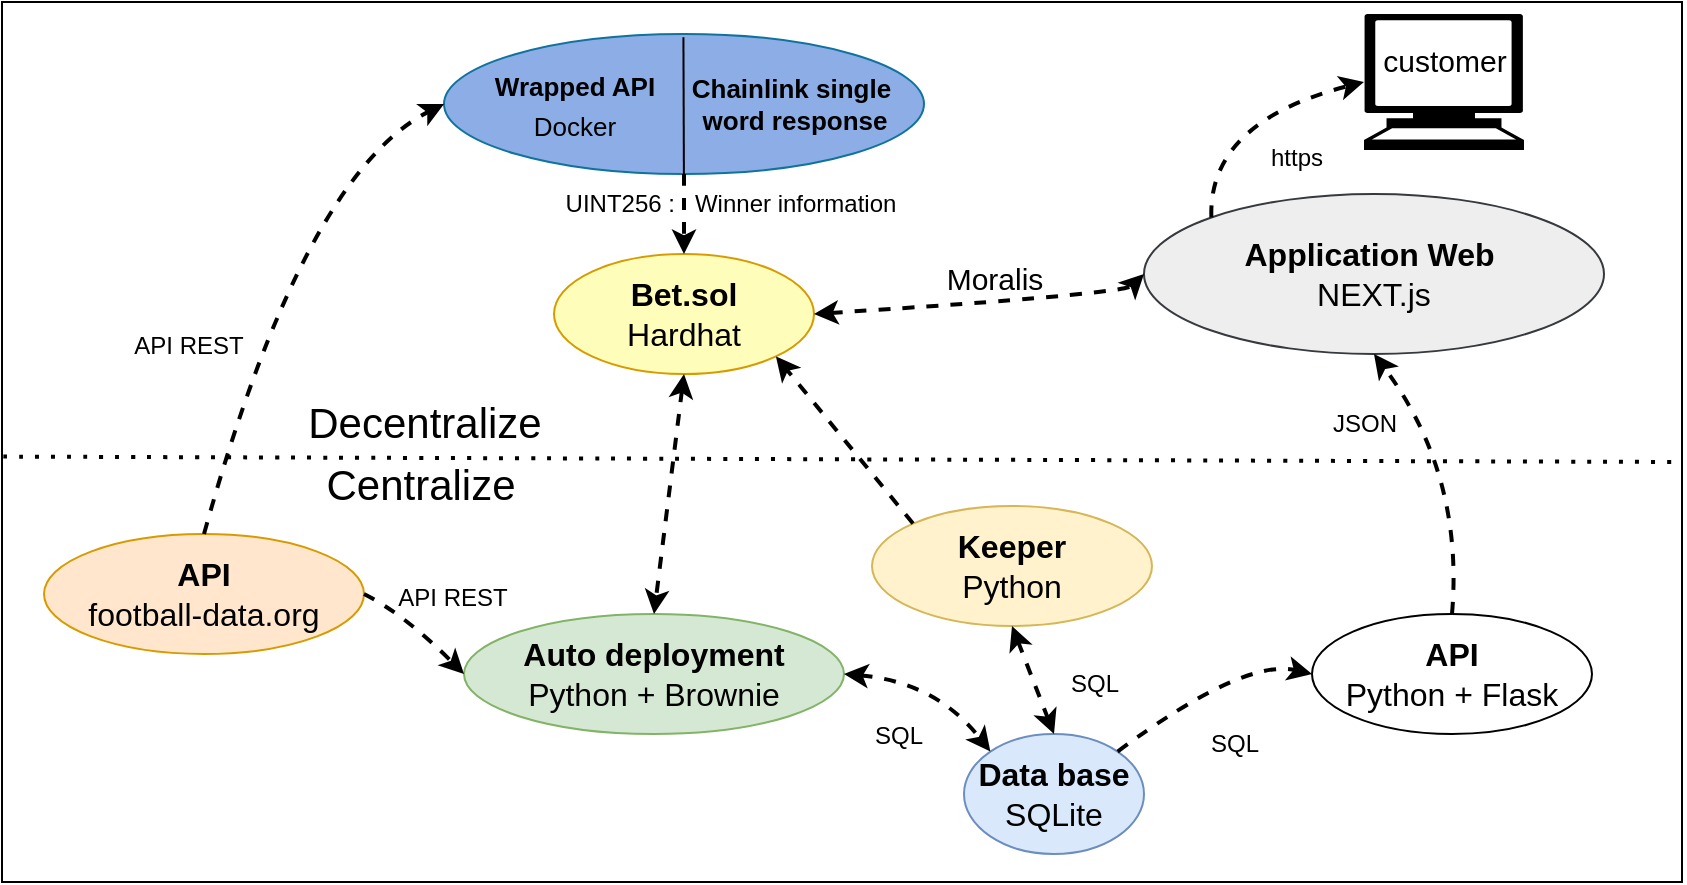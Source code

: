 <mxfile version="20.4.1" type="device"><diagram id="oLU-uPrBzbeZ1MAkRmQW" name="Page-1"><mxGraphModel dx="1903" dy="547" grid="1" gridSize="4" guides="1" tooltips="1" connect="1" arrows="1" fold="1" page="1" pageScale="1" pageWidth="850" pageHeight="1100" math="0" shadow="0"><root><mxCell id="0"/><mxCell id="1" parent="0"/><mxCell id="ACB41u7Kq91Ow9MT8jL0-2" value="&lt;font style=&quot;font-size: 13px;&quot;&gt;&amp;nbsp; &amp;nbsp; &amp;nbsp; &amp;nbsp; &amp;nbsp; &amp;nbsp; &amp;nbsp; &amp;nbsp; &amp;nbsp; &amp;nbsp; &amp;nbsp; &amp;nbsp; &amp;nbsp; &amp;nbsp; &amp;nbsp; &amp;nbsp;&amp;nbsp;&lt;/font&gt;" style="ellipse;whiteSpace=wrap;html=1;fillColor=#8CADE6;strokeColor=#10739e;rounded=0;" parent="1" vertex="1"><mxGeometry x="30" y="20" width="240" height="70" as="geometry"/></mxCell><mxCell id="ACB41u7Kq91Ow9MT8jL0-8" value="&lt;font style=&quot;font-size: 16px;&quot;&gt;&lt;b&gt;Application Web&amp;nbsp;&lt;br&gt;&lt;/b&gt;NEXT.js&lt;/font&gt;" style="ellipse;whiteSpace=wrap;html=1;fillColor=#eeeeee;strokeColor=#36393d;rounded=0;" parent="1" vertex="1"><mxGeometry x="380" y="100" width="230" height="80" as="geometry"/></mxCell><mxCell id="ACB41u7Kq91Ow9MT8jL0-9" value="&lt;span style=&quot;font-size: 16px;&quot;&gt;&lt;b&gt;API&lt;br&gt;&lt;/b&gt;football-data.org&lt;br&gt;&lt;/span&gt;" style="ellipse;whiteSpace=wrap;html=1;fillColor=#ffe6cc;strokeColor=#d79b00;rounded=0;" parent="1" vertex="1"><mxGeometry x="-170" y="270" width="160" height="60" as="geometry"/></mxCell><mxCell id="ACB41u7Kq91Ow9MT8jL0-10" value="&lt;font style=&quot;font-size: 16px;&quot;&gt;&lt;b&gt;Bet.sol&lt;br&gt;&lt;/b&gt;Hardhat&lt;/font&gt;" style="ellipse;whiteSpace=wrap;html=1;fillColor=#FFFDBA;strokeColor=#d79b00;rounded=0;" parent="1" vertex="1"><mxGeometry x="85" y="130" width="130" height="60" as="geometry"/></mxCell><mxCell id="ACB41u7Kq91Ow9MT8jL0-12" value="" style="endArrow=none;html=1;rounded=0;fontSize=16;exitX=0.374;exitY=0.99;exitDx=0;exitDy=0;exitPerimeter=0;entryX=0.373;entryY=0.013;entryDx=0;entryDy=0;entryPerimeter=0;curved=1;" parent="1" edge="1"><mxGeometry width="50" height="50" relative="1" as="geometry"><mxPoint x="149.95" y="90.0" as="sourcePoint"/><mxPoint x="149.71" y="21.61" as="targetPoint"/></mxGeometry></mxCell><mxCell id="ACB41u7Kq91Ow9MT8jL0-13" value="&lt;font style=&quot;font-size: 13px;&quot;&gt;&lt;b&gt;Wrapped API&lt;br&gt;&lt;/b&gt;Docker&lt;br&gt;&lt;/font&gt;" style="text;html=1;align=center;verticalAlign=middle;resizable=0;points=[];autosize=1;strokeColor=none;fillColor=none;fontSize=16;rounded=0;" parent="1" vertex="1"><mxGeometry x="43" y="29" width="104" height="52" as="geometry"/></mxCell><mxCell id="ACB41u7Kq91Ow9MT8jL0-14" value="&lt;span style=&quot;&quot;&gt;&lt;b&gt;Chainlink single&amp;nbsp;&lt;br&gt;word response&lt;br&gt;&lt;/b&gt;&lt;/span&gt;" style="text;html=1;align=center;verticalAlign=middle;resizable=0;points=[];autosize=1;strokeColor=none;fillColor=none;fontSize=13;rounded=0;" parent="1" vertex="1"><mxGeometry x="143" y="33" width="124" height="44" as="geometry"/></mxCell><mxCell id="ACB41u7Kq91Ow9MT8jL0-15" value="&lt;span style=&quot;font-size: 16px;&quot;&gt;&lt;b&gt;Auto deployment&lt;br&gt;&lt;/b&gt;Python + Brownie&lt;/span&gt;" style="ellipse;whiteSpace=wrap;html=1;fillColor=#d5e8d4;strokeColor=#82b366;rounded=0;" parent="1" vertex="1"><mxGeometry x="40" y="310" width="190" height="60" as="geometry"/></mxCell><mxCell id="ACB41u7Kq91Ow9MT8jL0-16" value="&lt;font style=&quot;font-size: 16px;&quot;&gt;&lt;b&gt;API&lt;/b&gt;&lt;br&gt;Python + Flask&lt;/font&gt;" style="ellipse;whiteSpace=wrap;html=1;rounded=0;" parent="1" vertex="1"><mxGeometry x="464" y="310" width="140" height="60" as="geometry"/></mxCell><mxCell id="ACB41u7Kq91Ow9MT8jL0-17" value="&lt;font style=&quot;font-size: 16px;&quot;&gt;&lt;b&gt;Data base&lt;br&gt;&lt;/b&gt;SQLite&lt;/font&gt;" style="ellipse;whiteSpace=wrap;html=1;fillColor=#dae8fc;strokeColor=#6c8ebf;rounded=0;" parent="1" vertex="1"><mxGeometry x="290" y="370" width="90" height="60" as="geometry"/></mxCell><mxCell id="ACB41u7Kq91Ow9MT8jL0-19" value="" style="endArrow=classic;html=1;rounded=0;fontSize=16;exitX=1;exitY=0.5;exitDx=0;exitDy=0;entryX=0;entryY=0.5;entryDx=0;entryDy=0;dashed=1;startArrow=classic;startFill=1;strokeWidth=2;curved=1;" parent="1" source="ACB41u7Kq91Ow9MT8jL0-10" target="ACB41u7Kq91Ow9MT8jL0-8" edge="1"><mxGeometry width="50" height="50" relative="1" as="geometry"><mxPoint x="380" y="230" as="sourcePoint"/><mxPoint x="430" y="180" as="targetPoint"/><Array as="points"><mxPoint x="370" y="150"/></Array></mxGeometry></mxCell><mxCell id="ACB41u7Kq91Ow9MT8jL0-20" value="" style="endArrow=classic;html=1;rounded=0;fontSize=16;exitX=0.5;exitY=1;exitDx=0;exitDy=0;entryX=0.5;entryY=0;entryDx=0;entryDy=0;dashed=1;startArrow=classic;startFill=1;strokeWidth=2;curved=1;" parent="1" source="ACB41u7Kq91Ow9MT8jL0-10" target="ACB41u7Kq91Ow9MT8jL0-15" edge="1"><mxGeometry width="50" height="50" relative="1" as="geometry"><mxPoint x="141.18" y="200" as="sourcePoint"/><mxPoint x="399.999" y="251.668" as="targetPoint"/><Array as="points"/></mxGeometry></mxCell><mxCell id="ACB41u7Kq91Ow9MT8jL0-22" value="" style="endArrow=classic;html=1;rounded=0;fontSize=16;exitX=0.5;exitY=1;exitDx=0;exitDy=0;entryX=0.5;entryY=0;entryDx=0;entryDy=0;dashed=1;startArrow=none;startFill=0;strokeWidth=2;curved=1;" parent="1" source="ACB41u7Kq91Ow9MT8jL0-2" target="ACB41u7Kq91Ow9MT8jL0-10" edge="1"><mxGeometry width="50" height="50" relative="1" as="geometry"><mxPoint x="149.62" y="110" as="sourcePoint"/><mxPoint x="149.62" y="200" as="targetPoint"/><Array as="points"/></mxGeometry></mxCell><mxCell id="ACB41u7Kq91Ow9MT8jL0-23" value="" style="endArrow=classic;html=1;rounded=0;fontSize=16;exitX=1;exitY=0.5;exitDx=0;exitDy=0;entryX=0;entryY=0;entryDx=0;entryDy=0;dashed=1;startArrow=classic;startFill=1;strokeWidth=2;curved=1;" parent="1" source="ACB41u7Kq91Ow9MT8jL0-15" target="ACB41u7Kq91Ow9MT8jL0-17" edge="1"><mxGeometry width="50" height="50" relative="1" as="geometry"><mxPoint x="270" y="320" as="sourcePoint"/><mxPoint x="528.819" y="371.668" as="targetPoint"/><Array as="points"><mxPoint x="276" y="344"/></Array></mxGeometry></mxCell><mxCell id="ACB41u7Kq91Ow9MT8jL0-25" value="" style="endArrow=classic;html=1;rounded=0;fontSize=16;exitX=1;exitY=0;exitDx=0;exitDy=0;entryX=0;entryY=0.5;entryDx=0;entryDy=0;dashed=1;startArrow=none;startFill=0;strokeWidth=2;curved=1;" parent="1" source="ACB41u7Kq91Ow9MT8jL0-17" target="ACB41u7Kq91Ow9MT8jL0-16" edge="1"><mxGeometry width="50" height="50" relative="1" as="geometry"><mxPoint x="210" y="360" as="sourcePoint"/><mxPoint x="210" y="400" as="targetPoint"/><Array as="points"><mxPoint x="430" y="332"/></Array></mxGeometry></mxCell><mxCell id="ACB41u7Kq91Ow9MT8jL0-26" value="" style="endArrow=classic;html=1;rounded=0;fontSize=16;exitX=0;exitY=0;exitDx=0;exitDy=0;entryX=0;entryY=0.5;entryDx=0;entryDy=0;dashed=1;startArrow=none;startFill=0;strokeWidth=2;curved=1;entryPerimeter=0;" parent="1" source="ACB41u7Kq91Ow9MT8jL0-8" target="AjNXdWg41I0N0xnmoIMw-9" edge="1"><mxGeometry width="50" height="50" relative="1" as="geometry"><mxPoint x="550.5" y="75" as="sourcePoint"/><mxPoint x="365" y="70" as="targetPoint"/><Array as="points"><mxPoint x="412" y="64"/></Array></mxGeometry></mxCell><mxCell id="ACB41u7Kq91Ow9MT8jL0-28" value="" style="endArrow=classic;html=1;rounded=0;fontSize=16;exitX=0.5;exitY=0;exitDx=0;exitDy=0;dashed=1;startArrow=none;startFill=0;strokeWidth=2;curved=1;entryX=0.5;entryY=1;entryDx=0;entryDy=0;" parent="1" source="ACB41u7Kq91Ow9MT8jL0-16" target="ACB41u7Kq91Ow9MT8jL0-8" edge="1"><mxGeometry width="50" height="50" relative="1" as="geometry"><mxPoint x="260" y="450" as="sourcePoint"/><mxPoint x="555" y="280" as="targetPoint"/><Array as="points"><mxPoint x="540" y="240"/></Array></mxGeometry></mxCell><mxCell id="ACB41u7Kq91Ow9MT8jL0-29" value="" style="endArrow=classic;html=1;rounded=0;fontSize=16;exitX=0.5;exitY=0;exitDx=0;exitDy=0;dashed=1;startArrow=none;startFill=0;strokeWidth=2;curved=1;entryX=0;entryY=0.5;entryDx=0;entryDy=0;" parent="1" source="ACB41u7Kq91Ow9MT8jL0-9" target="ACB41u7Kq91Ow9MT8jL0-2" edge="1"><mxGeometry width="50" height="50" relative="1" as="geometry"><mxPoint x="363.0" y="190.0" as="sourcePoint"/><mxPoint x="60" y="100" as="targetPoint"/><Array as="points"><mxPoint x="-40" y="90"/></Array></mxGeometry></mxCell><mxCell id="ACB41u7Kq91Ow9MT8jL0-30" value="" style="endArrow=classic;html=1;rounded=0;fontSize=16;exitX=1;exitY=0.5;exitDx=0;exitDy=0;entryX=0;entryY=0.5;entryDx=0;entryDy=0;dashed=1;startArrow=none;startFill=0;strokeWidth=2;curved=1;" parent="1" source="ACB41u7Kq91Ow9MT8jL0-9" target="ACB41u7Kq91Ow9MT8jL0-15" edge="1"><mxGeometry width="50" height="50" relative="1" as="geometry"><mxPoint x="331.68" y="400.39" as="sourcePoint"/><mxPoint x="230.0" y="270.002" as="targetPoint"/><Array as="points"><mxPoint x="10" y="310"/></Array></mxGeometry></mxCell><mxCell id="ACB41u7Kq91Ow9MT8jL0-32" value="" style="endArrow=none;dashed=1;html=1;dashPattern=1 3;strokeWidth=2;rounded=0;fontSize=12;startSize=14;endSize=14;curved=1;exitX=0.002;exitY=0.534;exitDx=0;exitDy=0;exitPerimeter=0;" parent="1" edge="1"><mxGeometry width="50" height="50" relative="1" as="geometry"><mxPoint x="-190.32" y="231.3" as="sourcePoint"/><mxPoint x="649" y="234" as="targetPoint"/></mxGeometry></mxCell><mxCell id="ACB41u7Kq91Ow9MT8jL0-33" value="&lt;font style=&quot;font-size: 21px;&quot;&gt;Decentralize&lt;/font&gt;" style="text;html=1;align=center;verticalAlign=middle;resizable=0;points=[];autosize=1;strokeColor=none;fillColor=none;fontSize=16;" parent="1" vertex="1"><mxGeometry x="-50" y="194" width="140" height="40" as="geometry"/></mxCell><mxCell id="ACB41u7Kq91Ow9MT8jL0-34" value="&lt;font style=&quot;font-size: 21px;&quot;&gt;Centralize&lt;/font&gt;" style="text;html=1;align=center;verticalAlign=middle;resizable=0;points=[];autosize=1;strokeColor=none;fillColor=none;fontSize=16;" parent="1" vertex="1"><mxGeometry x="-42" y="225" width="120" height="40" as="geometry"/></mxCell><mxCell id="AjNXdWg41I0N0xnmoIMw-1" value="SQL" style="text;html=1;align=center;verticalAlign=middle;resizable=0;points=[];autosize=1;strokeColor=none;fillColor=none;" parent="1" vertex="1"><mxGeometry x="232" y="356" width="50" height="30" as="geometry"/></mxCell><mxCell id="AjNXdWg41I0N0xnmoIMw-3" value="SQL" style="text;html=1;align=center;verticalAlign=middle;resizable=0;points=[];autosize=1;strokeColor=none;fillColor=none;" parent="1" vertex="1"><mxGeometry x="400" y="360" width="50" height="30" as="geometry"/></mxCell><mxCell id="AjNXdWg41I0N0xnmoIMw-4" value="JSON" style="text;html=1;align=center;verticalAlign=middle;resizable=0;points=[];autosize=1;strokeColor=none;fillColor=none;" parent="1" vertex="1"><mxGeometry x="460" y="200" width="60" height="30" as="geometry"/></mxCell><mxCell id="AjNXdWg41I0N0xnmoIMw-5" value="API REST" style="text;html=1;align=center;verticalAlign=middle;resizable=0;points=[];autosize=1;strokeColor=none;fillColor=none;" parent="1" vertex="1"><mxGeometry x="-136" y="162" width="76" height="28" as="geometry"/></mxCell><mxCell id="AjNXdWg41I0N0xnmoIMw-6" value="API REST" style="text;html=1;align=center;verticalAlign=middle;resizable=0;points=[];autosize=1;strokeColor=none;fillColor=none;" parent="1" vertex="1"><mxGeometry x="-4" y="288" width="76" height="28" as="geometry"/></mxCell><mxCell id="AjNXdWg41I0N0xnmoIMw-7" value="UINT256 :&amp;nbsp; &amp;nbsp;Winner information" style="text;html=1;align=center;verticalAlign=middle;resizable=0;points=[];autosize=1;strokeColor=none;fillColor=none;" parent="1" vertex="1"><mxGeometry x="78" y="90" width="190" height="30" as="geometry"/></mxCell><mxCell id="AjNXdWg41I0N0xnmoIMw-9" value="" style="shape=mxgraph.signs.tech.computer;html=1;pointerEvents=1;fillColor=#000000;strokeColor=none;verticalLabelPosition=bottom;verticalAlign=top;align=center;" parent="1" vertex="1"><mxGeometry x="490" y="10" width="80" height="68" as="geometry"/></mxCell><mxCell id="AjNXdWg41I0N0xnmoIMw-11" value="&lt;font style=&quot;font-size: 15px;&quot;&gt;customer&lt;/font&gt;" style="text;html=1;align=center;verticalAlign=middle;resizable=0;points=[];autosize=1;strokeColor=none;fillColor=none;" parent="1" vertex="1"><mxGeometry x="485" y="18" width="90" height="30" as="geometry"/></mxCell><mxCell id="AjNXdWg41I0N0xnmoIMw-18" value="Moralis" style="text;html=1;align=center;verticalAlign=middle;resizable=0;points=[];autosize=1;strokeColor=none;fillColor=none;fontSize=15;" parent="1" vertex="1"><mxGeometry x="270" y="127" width="70" height="30" as="geometry"/></mxCell><mxCell id="S8B9gij4zEmNTzN9GSDj-2" value="" style="rounded=0;whiteSpace=wrap;html=1;fillColor=none;" parent="1" vertex="1"><mxGeometry x="-191" y="4" width="840" height="440" as="geometry"/></mxCell><mxCell id="vhNKlfrAjTgGmZYMl9BF-1" value="&lt;font style=&quot;font-size: 16px;&quot;&gt;&lt;b&gt;Keeper&lt;br&gt;&lt;/b&gt;Python&lt;/font&gt;" style="ellipse;whiteSpace=wrap;html=1;rounded=0;fillColor=#fff2cc;strokeColor=#d6b656;" vertex="1" parent="1"><mxGeometry x="244" y="256" width="140" height="60" as="geometry"/></mxCell><mxCell id="vhNKlfrAjTgGmZYMl9BF-2" value="https" style="text;html=1;align=center;verticalAlign=middle;resizable=0;points=[];autosize=1;strokeColor=none;fillColor=none;" vertex="1" parent="1"><mxGeometry x="432" y="68" width="48" height="28" as="geometry"/></mxCell><mxCell id="vhNKlfrAjTgGmZYMl9BF-5" value="" style="endArrow=classic;html=1;rounded=0;fontSize=16;exitX=0.5;exitY=1;exitDx=0;exitDy=0;entryX=0.5;entryY=0;entryDx=0;entryDy=0;dashed=1;startArrow=classic;startFill=1;strokeWidth=2;curved=1;" edge="1" parent="1" source="vhNKlfrAjTgGmZYMl9BF-1" target="ACB41u7Kq91Ow9MT8jL0-17"><mxGeometry width="50" height="50" relative="1" as="geometry"><mxPoint x="340" y="351.61" as="sourcePoint"/><mxPoint x="413.18" y="390.397" as="targetPoint"/><Array as="points"/></mxGeometry></mxCell><mxCell id="vhNKlfrAjTgGmZYMl9BF-6" value="SQL" style="text;html=1;align=center;verticalAlign=middle;resizable=0;points=[];autosize=1;strokeColor=none;fillColor=none;" vertex="1" parent="1"><mxGeometry x="330" y="330" width="50" height="30" as="geometry"/></mxCell><mxCell id="vhNKlfrAjTgGmZYMl9BF-7" value="" style="endArrow=classic;html=1;rounded=0;fontSize=16;exitX=0;exitY=0;exitDx=0;exitDy=0;entryX=1;entryY=1;entryDx=0;entryDy=0;dashed=1;startArrow=none;startFill=0;strokeWidth=2;curved=1;" edge="1" parent="1" source="vhNKlfrAjTgGmZYMl9BF-1" target="ACB41u7Kq91Ow9MT8jL0-10"><mxGeometry width="50" height="50" relative="1" as="geometry"><mxPoint x="306.41" y="240.787" as="sourcePoint"/><mxPoint x="403.59" y="202" as="targetPoint"/><Array as="points"/></mxGeometry></mxCell></root></mxGraphModel></diagram></mxfile>